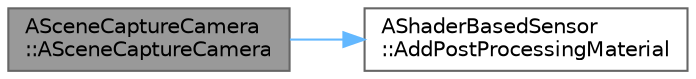 digraph "ASceneCaptureCamera::ASceneCaptureCamera"
{
 // INTERACTIVE_SVG=YES
 // LATEX_PDF_SIZE
  bgcolor="transparent";
  edge [fontname=Helvetica,fontsize=10,labelfontname=Helvetica,labelfontsize=10];
  node [fontname=Helvetica,fontsize=10,shape=box,height=0.2,width=0.4];
  rankdir="LR";
  Node1 [id="Node000001",label="ASceneCaptureCamera\l::ASceneCaptureCamera",height=0.2,width=0.4,color="gray40", fillcolor="grey60", style="filled", fontcolor="black",tooltip=" "];
  Node1 -> Node2 [id="edge1_Node000001_Node000002",color="steelblue1",style="solid",tooltip=" "];
  Node2 [id="Node000002",label="AShaderBasedSensor\l::AddPostProcessingMaterial",height=0.2,width=0.4,color="grey40", fillcolor="white", style="filled",URL="$da/dd3/classAShaderBasedSensor.html#abcae85884ed3ba78e13bc132a351709b",tooltip="Load the UMaterialInstanceDynamic at the given Path and append it to the list of shaders with Weight."];
}
